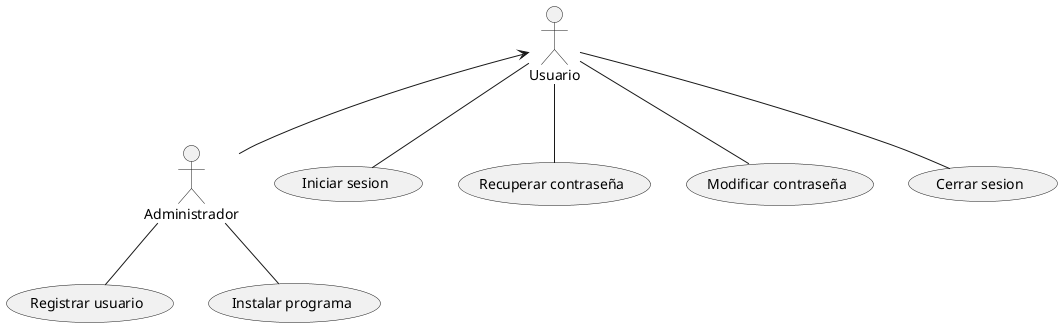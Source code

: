 @startuml
'https://plantuml.com/use-case-diagram

:Usuario: as Usuario
:Administrador: as Administrador

Usuario <-- Administrador

Usuario -- (Iniciar sesion)
Usuario -- (Recuperar contraseña)
Usuario -- (Modificar contraseña)
Usuario -- (Cerrar sesion)

Administrador -- (Registrar usuario)
Administrador -- (Instalar programa)

@enduml